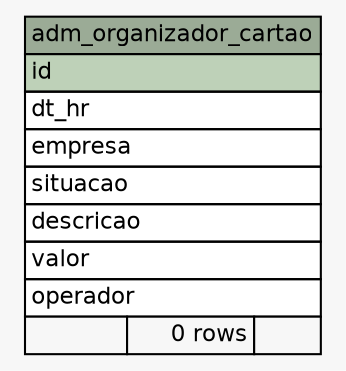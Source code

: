 // dot 2.38.0 on Windows 10 10.0
// SchemaSpy rev 590
digraph "adm_organizador_cartao" {
  graph [
    rankdir="RL"
    bgcolor="#f7f7f7"
    nodesep="0.18"
    ranksep="0.46"
    fontname="Helvetica"
    fontsize="11"
  ];
  node [
    fontname="Helvetica"
    fontsize="11"
    shape="plaintext"
  ];
  edge [
    arrowsize="0.8"
  ];
  "adm_organizador_cartao" [
    label=<
    <TABLE BORDER="0" CELLBORDER="1" CELLSPACING="0" BGCOLOR="#ffffff">
      <TR><TD COLSPAN="3" BGCOLOR="#9bab96" ALIGN="CENTER">adm_organizador_cartao</TD></TR>
      <TR><TD PORT="id" COLSPAN="3" BGCOLOR="#bed1b8" ALIGN="LEFT">id</TD></TR>
      <TR><TD PORT="dt_hr" COLSPAN="3" ALIGN="LEFT">dt_hr</TD></TR>
      <TR><TD PORT="empresa" COLSPAN="3" ALIGN="LEFT">empresa</TD></TR>
      <TR><TD PORT="situacao" COLSPAN="3" ALIGN="LEFT">situacao</TD></TR>
      <TR><TD PORT="descricao" COLSPAN="3" ALIGN="LEFT">descricao</TD></TR>
      <TR><TD PORT="valor" COLSPAN="3" ALIGN="LEFT">valor</TD></TR>
      <TR><TD PORT="operador" COLSPAN="3" ALIGN="LEFT">operador</TD></TR>
      <TR><TD ALIGN="LEFT" BGCOLOR="#f7f7f7">  </TD><TD ALIGN="RIGHT" BGCOLOR="#f7f7f7">0 rows</TD><TD ALIGN="RIGHT" BGCOLOR="#f7f7f7">  </TD></TR>
    </TABLE>>
    URL="tables/adm_organizador_cartao.html"
    tooltip="adm_organizador_cartao"
  ];
}
